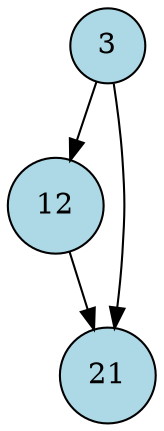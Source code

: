 digraph CFG {
    node[shape=circle, style=filled, fillcolor=lightblue];
    
    label3[label="3"];
    label12[label="12"];
    label21[label="21"];
    
    label3 -> label12;
    label3 -> label21;
    label12 -> label21;
}